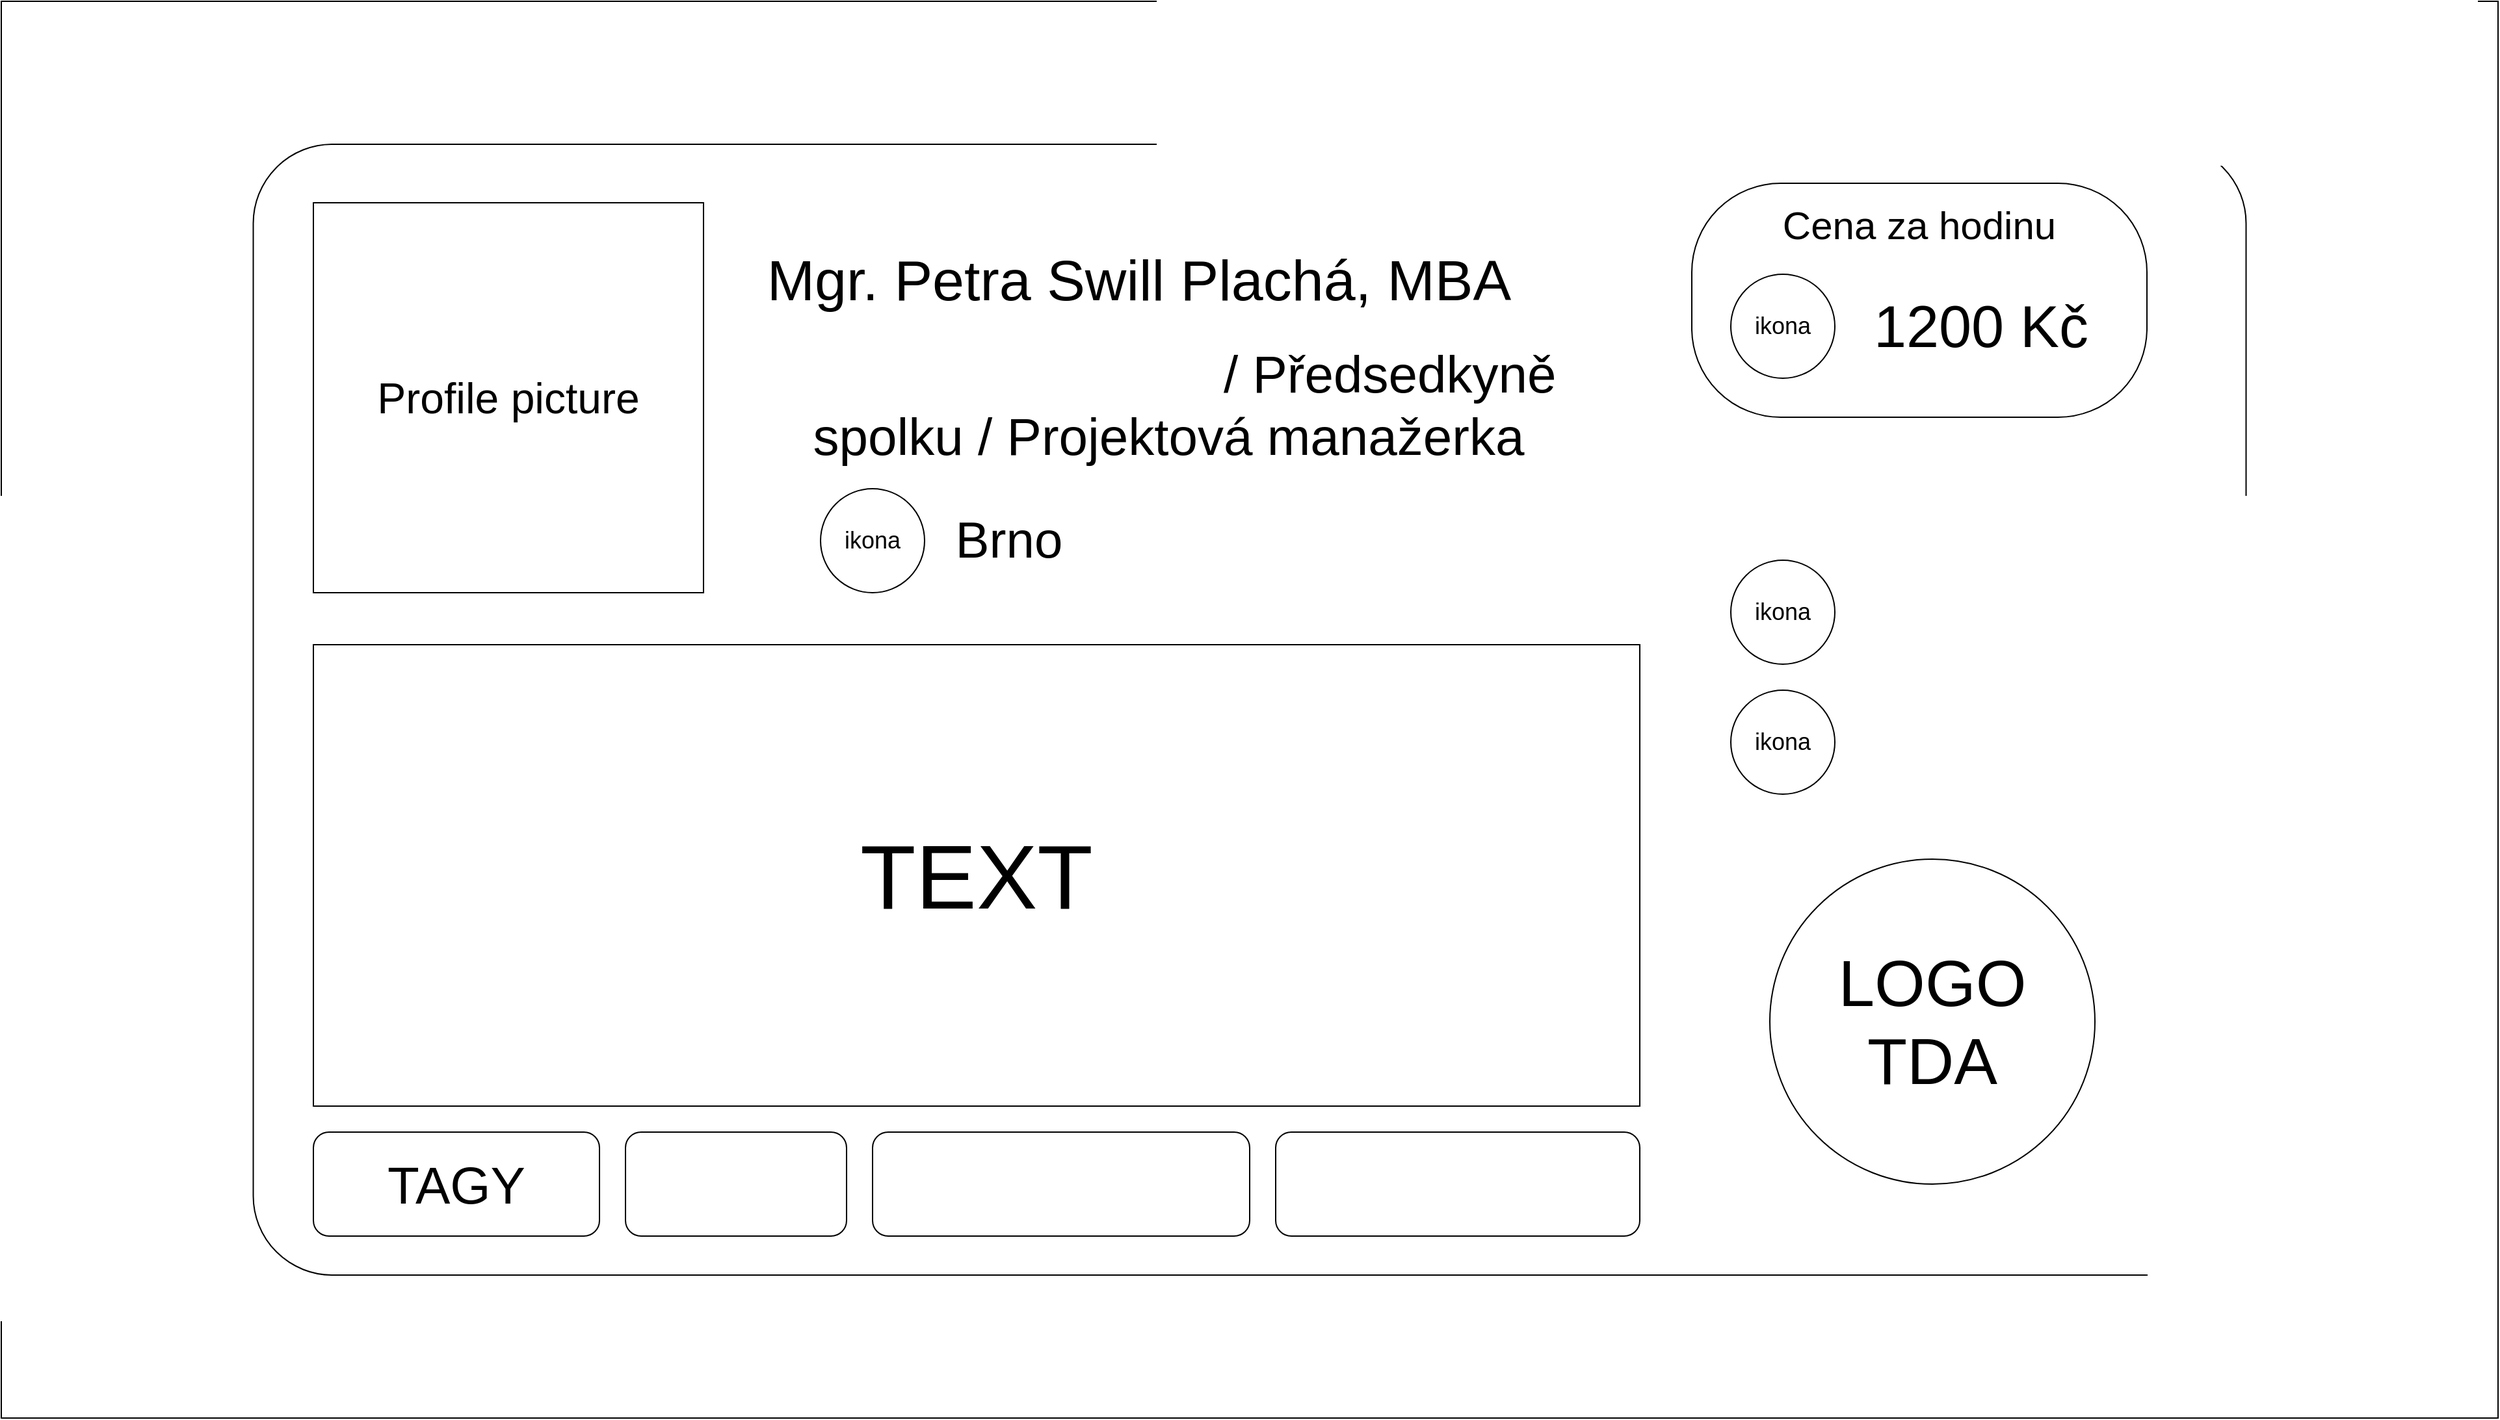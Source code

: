<mxfile version="22.1.2" type="device">
  <diagram name="Stránka-1" id="VDhJtdrRSPQ8_C6IwFaN">
    <mxGraphModel dx="2100" dy="2069" grid="1" gridSize="10" guides="1" tooltips="1" connect="1" arrows="1" fold="1" page="1" pageScale="1" pageWidth="1169" pageHeight="827" math="0" shadow="0">
      <root>
        <mxCell id="0" />
        <mxCell id="1" parent="0" />
        <mxCell id="miWeFna2Q3vSFPWuVTeN-3" value="" style="rounded=0;whiteSpace=wrap;html=1;" vertex="1" parent="1">
          <mxGeometry x="210" y="-600" width="1920" height="1090" as="geometry" />
        </mxCell>
        <mxCell id="miWeFna2Q3vSFPWuVTeN-15" value="" style="rounded=1;whiteSpace=wrap;html=1;arcSize=7;" vertex="1" parent="1">
          <mxGeometry x="403.76" y="-490" width="1532.48" height="870" as="geometry" />
        </mxCell>
        <mxCell id="miWeFna2Q3vSFPWuVTeN-14" value="&lt;font style=&quot;font-size: 33px;&quot;&gt;Profile picture&lt;/font&gt;" style="rounded=0;whiteSpace=wrap;html=1;" vertex="1" parent="1">
          <mxGeometry x="450" y="-445" width="300" height="300" as="geometry" />
        </mxCell>
        <mxCell id="miWeFna2Q3vSFPWuVTeN-16" value="&lt;font style=&quot;font-size: 44px;&quot;&gt;Mgr. Petra Swill Plachá, MBA&lt;/font&gt;" style="text;html=1;strokeColor=none;fillColor=none;align=center;verticalAlign=middle;whiteSpace=wrap;rounded=0;" vertex="1" parent="1">
          <mxGeometry x="740" y="-445" width="690" height="120" as="geometry" />
        </mxCell>
        <mxCell id="miWeFna2Q3vSFPWuVTeN-18" value="&lt;pre style=&quot;user-select: text; margin-top: 0px; margin-bottom: 0px; overflow-wrap: break-word; text-align: left; font-size: 40px;&quot; class=&quot;ndfHFb-c4YZDc-fmcmS-DARUcf&quot;&gt;&lt;font face=&quot;Helvetica&quot; style=&quot;font-size: 40px;&quot;&gt;&lt;font color=&quot;#ffffff&quot; style=&quot;font-size: 40px;&quot;&gt;Aktivní studentka &lt;/font&gt;/ Předsedkyně&lt;/font&gt;&lt;/pre&gt;&lt;pre style=&quot;user-select: text; margin-top: 0px; margin-bottom: 0px; overflow-wrap: break-word; text-align: left; font-size: 40px;&quot; class=&quot;ndfHFb-c4YZDc-fmcmS-DARUcf&quot;&gt;&lt;font face=&quot;Helvetica&quot;&gt;&lt;font style=&quot;font-size: 40px;&quot;&gt;spolku &lt;/font&gt;/ Projektová manažerka&lt;/font&gt;&lt;/pre&gt;" style="text;html=1;strokeColor=none;fillColor=none;align=center;verticalAlign=middle;whiteSpace=wrap;rounded=0;" vertex="1" parent="1">
          <mxGeometry x="790" y="-390" width="660" height="200" as="geometry" />
        </mxCell>
        <mxCell id="miWeFna2Q3vSFPWuVTeN-19" value="&lt;pre style=&quot;user-select: text; margin-top: 0px; margin-bottom: 0px; overflow-wrap: break-word; text-align: left;&quot; class=&quot;ndfHFb-c4YZDc-fmcmS-DARUcf&quot;&gt;&lt;font style=&quot;font-size: 39px;&quot; face=&quot;Helvetica&quot;&gt;Brno&lt;/font&gt;&lt;/pre&gt;" style="text;html=1;strokeColor=none;fillColor=none;align=center;verticalAlign=middle;whiteSpace=wrap;rounded=0;" vertex="1" parent="1">
          <mxGeometry x="890" y="-240" width="190" height="110" as="geometry" />
        </mxCell>
        <mxCell id="miWeFna2Q3vSFPWuVTeN-20" value="&lt;font style=&quot;font-size: 18px;&quot;&gt;ikona&lt;/font&gt;" style="ellipse;whiteSpace=wrap;html=1;aspect=fixed;" vertex="1" parent="1">
          <mxGeometry x="840" y="-225" width="80" height="80" as="geometry" />
        </mxCell>
        <mxCell id="miWeFna2Q3vSFPWuVTeN-21" value="&lt;font style=&quot;font-size: 70px;&quot;&gt;TEXT&lt;/font&gt;" style="rounded=0;whiteSpace=wrap;html=1;" vertex="1" parent="1">
          <mxGeometry x="450" y="-105" width="1020" height="355" as="geometry" />
        </mxCell>
        <mxCell id="miWeFna2Q3vSFPWuVTeN-22" value="&lt;font style=&quot;font-size: 40px;&quot;&gt;TAGY&lt;/font&gt;" style="rounded=1;whiteSpace=wrap;html=1;" vertex="1" parent="1">
          <mxGeometry x="450" y="270" width="220" height="80" as="geometry" />
        </mxCell>
        <mxCell id="miWeFna2Q3vSFPWuVTeN-23" value="" style="rounded=1;whiteSpace=wrap;html=1;" vertex="1" parent="1">
          <mxGeometry x="690" y="270" width="170" height="80" as="geometry" />
        </mxCell>
        <mxCell id="miWeFna2Q3vSFPWuVTeN-24" value="" style="rounded=1;whiteSpace=wrap;html=1;" vertex="1" parent="1">
          <mxGeometry x="880" y="270" width="290" height="80" as="geometry" />
        </mxCell>
        <mxCell id="miWeFna2Q3vSFPWuVTeN-25" value="" style="rounded=1;whiteSpace=wrap;html=1;" vertex="1" parent="1">
          <mxGeometry x="1190" y="270" width="280" height="80" as="geometry" />
        </mxCell>
        <mxCell id="miWeFna2Q3vSFPWuVTeN-27" value="&lt;font style=&quot;font-size: 50px;&quot;&gt;LOGO TDA&lt;/font&gt;" style="ellipse;whiteSpace=wrap;html=1;aspect=fixed;" vertex="1" parent="1">
          <mxGeometry x="1570" y="60" width="250" height="250" as="geometry" />
        </mxCell>
        <mxCell id="miWeFna2Q3vSFPWuVTeN-34" value="" style="rounded=1;whiteSpace=wrap;html=1;arcSize=38;" vertex="1" parent="1">
          <mxGeometry x="1510" y="-460" width="350" height="180" as="geometry" />
        </mxCell>
        <mxCell id="miWeFna2Q3vSFPWuVTeN-35" style="edgeStyle=orthogonalEdgeStyle;rounded=0;orthogonalLoop=1;jettySize=auto;html=1;exitX=0.5;exitY=1;exitDx=0;exitDy=0;" edge="1" parent="1" source="miWeFna2Q3vSFPWuVTeN-25" target="miWeFna2Q3vSFPWuVTeN-25">
          <mxGeometry relative="1" as="geometry" />
        </mxCell>
        <mxCell id="miWeFna2Q3vSFPWuVTeN-29" value="&lt;pre style=&quot;user-select: text; margin-top: 0px; margin-bottom: 0px; overflow-wrap: break-word; text-align: left;&quot; class=&quot;ndfHFb-c4YZDc-fmcmS-DARUcf&quot;&gt;&lt;font face=&quot;Helvetica&quot; color=&quot;#ffffff&quot;&gt;&lt;span style=&quot;font-size: 40px;&quot;&gt;Kontakt&lt;/span&gt;&lt;/font&gt;&lt;/pre&gt;" style="text;html=1;strokeColor=none;fillColor=none;align=center;verticalAlign=middle;whiteSpace=wrap;rounded=0;shadow=1;" vertex="1" parent="1">
          <mxGeometry x="1575" y="-270" width="220" height="110" as="geometry" />
        </mxCell>
        <mxCell id="miWeFna2Q3vSFPWuVTeN-30" value="&lt;font style=&quot;font-size: 18px;&quot;&gt;ikona&lt;/font&gt;" style="ellipse;whiteSpace=wrap;html=1;aspect=fixed;" vertex="1" parent="1">
          <mxGeometry x="1540" y="-170" width="80" height="80" as="geometry" />
        </mxCell>
        <mxCell id="miWeFna2Q3vSFPWuVTeN-31" value="&lt;font style=&quot;font-size: 18px;&quot;&gt;ikona&lt;/font&gt;" style="ellipse;whiteSpace=wrap;html=1;aspect=fixed;" vertex="1" parent="1">
          <mxGeometry x="1540" y="-70" width="80" height="80" as="geometry" />
        </mxCell>
        <mxCell id="miWeFna2Q3vSFPWuVTeN-32" value="&lt;pre style=&quot;user-select: text; margin-top: 0px; margin-bottom: 0px; overflow-wrap: break-word; text-align: left;&quot; class=&quot;ndfHFb-c4YZDc-fmcmS-DARUcf&quot;&gt;&lt;font face=&quot;Helvetica&quot; color=&quot;#ffffff&quot;&gt;&lt;span style=&quot;font-size: 40px;&quot;&gt;Tel číslo&lt;/span&gt;&lt;/font&gt;&lt;/pre&gt;" style="text;html=1;strokeColor=none;fillColor=none;align=center;verticalAlign=middle;whiteSpace=wrap;rounded=0;" vertex="1" parent="1">
          <mxGeometry x="1610" y="-185" width="220" height="110" as="geometry" />
        </mxCell>
        <mxCell id="miWeFna2Q3vSFPWuVTeN-33" value="&lt;pre style=&quot;user-select: text; margin-top: 0px; margin-bottom: 0px; overflow-wrap: break-word; text-align: left;&quot; class=&quot;ndfHFb-c4YZDc-fmcmS-DARUcf&quot;&gt;&lt;font face=&quot;Helvetica&quot; color=&quot;#ffffff&quot;&gt;&lt;span style=&quot;font-size: 40px;&quot;&gt;Email&lt;/span&gt;&lt;/font&gt;&lt;/pre&gt;" style="text;html=1;strokeColor=none;fillColor=none;align=center;verticalAlign=middle;whiteSpace=wrap;rounded=0;" vertex="1" parent="1">
          <mxGeometry x="1590" y="-85" width="220" height="110" as="geometry" />
        </mxCell>
        <mxCell id="miWeFna2Q3vSFPWuVTeN-42" value="&lt;font style=&quot;font-size: 18px;&quot;&gt;ikona&lt;/font&gt;" style="ellipse;whiteSpace=wrap;html=1;aspect=fixed;" vertex="1" parent="1">
          <mxGeometry x="1540" y="-390" width="80" height="80" as="geometry" />
        </mxCell>
        <mxCell id="miWeFna2Q3vSFPWuVTeN-43" value="&lt;font style=&quot;font-size: 30px;&quot;&gt;Cena za hodinu&lt;/font&gt;" style="text;html=1;strokeColor=none;fillColor=none;align=center;verticalAlign=middle;whiteSpace=wrap;rounded=0;" vertex="1" parent="1">
          <mxGeometry x="1550" y="-443" width="270" height="30" as="geometry" />
        </mxCell>
        <mxCell id="miWeFna2Q3vSFPWuVTeN-46" value="&lt;font style=&quot;font-size: 45px;&quot;&gt;1200 Kč&lt;/font&gt;" style="text;html=1;strokeColor=none;fillColor=none;align=center;verticalAlign=middle;whiteSpace=wrap;rounded=0;" vertex="1" parent="1">
          <mxGeometry x="1635" y="-390" width="195" height="80" as="geometry" />
        </mxCell>
      </root>
    </mxGraphModel>
  </diagram>
</mxfile>
